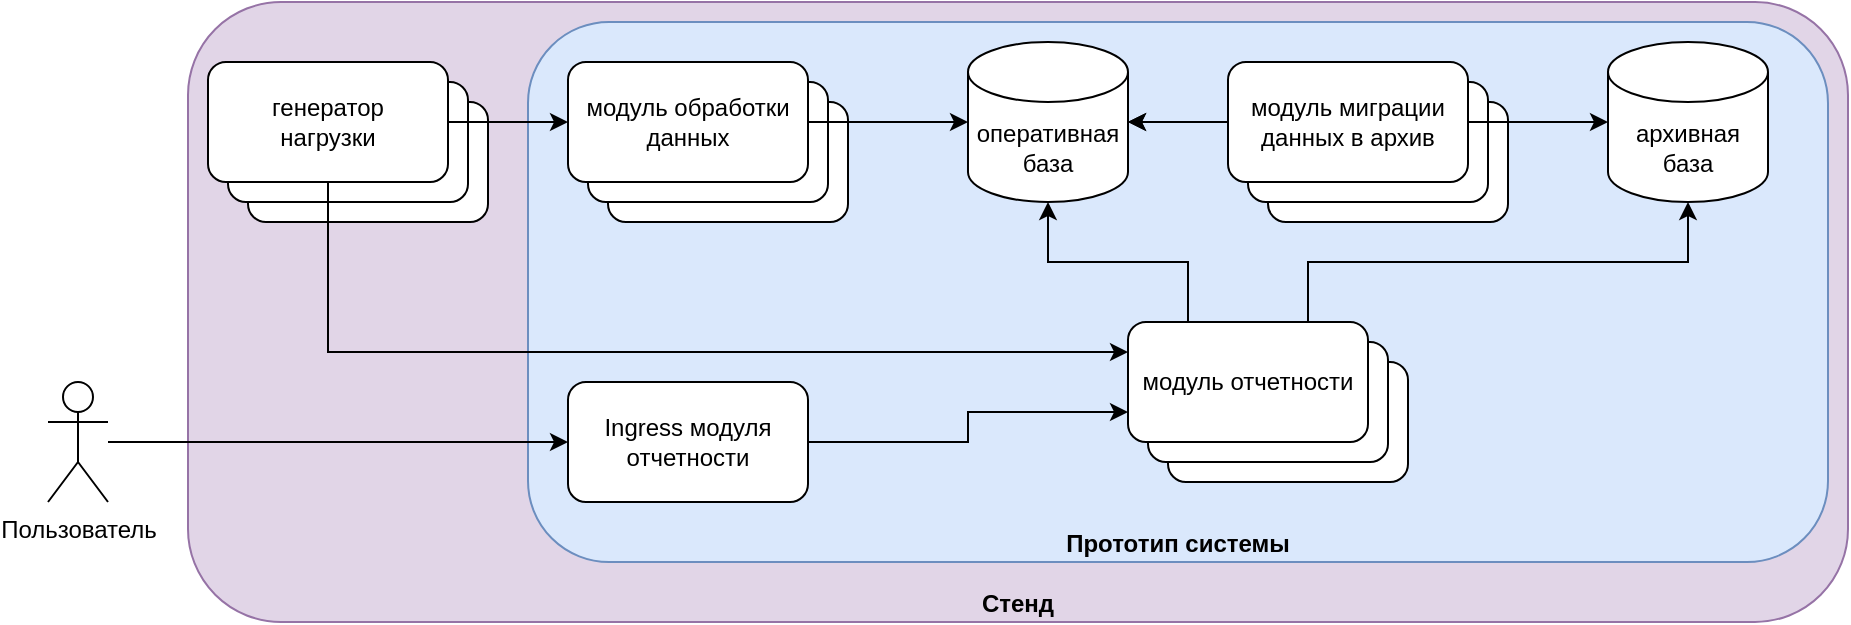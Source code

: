<mxfile version="18.0.4" type="device"><diagram id="qk9veqXRGjvEnQKC8jYJ" name="Page-1"><mxGraphModel dx="1106" dy="1146" grid="1" gridSize="10" guides="1" tooltips="1" connect="1" arrows="1" fold="1" page="1" pageScale="1" pageWidth="827" pageHeight="1169" math="0" shadow="0"><root><mxCell id="0"/><mxCell id="1" parent="0"/><mxCell id="bKzzQ_pGFXSIKw0-r2DF-5" value="Стенд" style="rounded=1;whiteSpace=wrap;html=1;verticalAlign=bottom;fontStyle=1;fillColor=#e1d5e7;strokeColor=#9673a6;" vertex="1" parent="1"><mxGeometry x="110" width="830" height="310" as="geometry"/></mxCell><mxCell id="bKzzQ_pGFXSIKw0-r2DF-4" value="&lt;b&gt;Прототип системы&lt;/b&gt;" style="rounded=1;whiteSpace=wrap;html=1;verticalAlign=bottom;align=center;fillColor=#dae8fc;strokeColor=#6c8ebf;" vertex="1" parent="1"><mxGeometry x="280" y="10" width="650" height="270" as="geometry"/></mxCell><mxCell id="VdLZSExxEd595D-vbKy8-20" value="отчетная система" style="rounded=1;whiteSpace=wrap;html=1;" parent="1" vertex="1"><mxGeometry x="600" y="180" width="120" height="60" as="geometry"/></mxCell><mxCell id="VdLZSExxEd595D-vbKy8-19" value="отчетная система" style="rounded=1;whiteSpace=wrap;html=1;" parent="1" vertex="1"><mxGeometry x="590" y="170" width="120" height="60" as="geometry"/></mxCell><mxCell id="VdLZSExxEd595D-vbKy8-23" value="прием данных" style="rounded=1;whiteSpace=wrap;html=1;" parent="1" vertex="1"><mxGeometry x="320" y="50" width="120" height="60" as="geometry"/></mxCell><mxCell id="VdLZSExxEd595D-vbKy8-21" value="прием данных" style="rounded=1;whiteSpace=wrap;html=1;" parent="1" vertex="1"><mxGeometry x="310" y="40" width="120" height="60" as="geometry"/></mxCell><mxCell id="VdLZSExxEd595D-vbKy8-24" value="" style="rounded=1;whiteSpace=wrap;html=1;" parent="1" vertex="1"><mxGeometry x="650" y="50" width="120" height="60" as="geometry"/></mxCell><mxCell id="VdLZSExxEd595D-vbKy8-25" value="" style="rounded=1;whiteSpace=wrap;html=1;" parent="1" vertex="1"><mxGeometry x="640" y="40" width="120" height="60" as="geometry"/></mxCell><mxCell id="VdLZSExxEd595D-vbKy8-1" value="" style="rounded=1;whiteSpace=wrap;html=1;" parent="1" vertex="1"><mxGeometry x="140" y="50" width="120" height="60" as="geometry"/></mxCell><mxCell id="VdLZSExxEd595D-vbKy8-2" value="" style="rounded=1;whiteSpace=wrap;html=1;" parent="1" vertex="1"><mxGeometry x="130" y="40" width="120" height="60" as="geometry"/></mxCell><mxCell id="VdLZSExxEd595D-vbKy8-10" style="edgeStyle=orthogonalEdgeStyle;rounded=0;orthogonalLoop=1;jettySize=auto;html=1;entryX=0;entryY=0.5;entryDx=0;entryDy=0;" parent="1" source="VdLZSExxEd595D-vbKy8-3" target="VdLZSExxEd595D-vbKy8-4" edge="1"><mxGeometry relative="1" as="geometry"/></mxCell><mxCell id="bKzzQ_pGFXSIKw0-r2DF-1" style="edgeStyle=orthogonalEdgeStyle;rounded=0;orthogonalLoop=1;jettySize=auto;html=1;entryX=0;entryY=0.25;entryDx=0;entryDy=0;exitX=0.5;exitY=1;exitDx=0;exitDy=0;" edge="1" parent="1" source="VdLZSExxEd595D-vbKy8-3" target="VdLZSExxEd595D-vbKy8-8"><mxGeometry relative="1" as="geometry"/></mxCell><mxCell id="VdLZSExxEd595D-vbKy8-3" value="генератор&lt;br&gt;нагрузки" style="rounded=1;whiteSpace=wrap;html=1;" parent="1" vertex="1"><mxGeometry x="120" y="30" width="120" height="60" as="geometry"/></mxCell><mxCell id="VdLZSExxEd595D-vbKy8-11" style="edgeStyle=orthogonalEdgeStyle;rounded=0;orthogonalLoop=1;jettySize=auto;html=1;entryX=0;entryY=0.5;entryDx=0;entryDy=0;entryPerimeter=0;" parent="1" source="VdLZSExxEd595D-vbKy8-4" target="VdLZSExxEd595D-vbKy8-5" edge="1"><mxGeometry relative="1" as="geometry"/></mxCell><mxCell id="VdLZSExxEd595D-vbKy8-4" value="модуль обработки данных" style="rounded=1;whiteSpace=wrap;html=1;" parent="1" vertex="1"><mxGeometry x="300" y="30" width="120" height="60" as="geometry"/></mxCell><mxCell id="VdLZSExxEd595D-vbKy8-5" value="оперативная&lt;br&gt;база" style="shape=cylinder3;whiteSpace=wrap;html=1;boundedLbl=1;backgroundOutline=1;size=15;" parent="1" vertex="1"><mxGeometry x="500" y="20" width="80" height="80" as="geometry"/></mxCell><mxCell id="VdLZSExxEd595D-vbKy8-12" style="edgeStyle=orthogonalEdgeStyle;rounded=0;orthogonalLoop=1;jettySize=auto;html=1;entryX=1;entryY=0.5;entryDx=0;entryDy=0;entryPerimeter=0;" parent="1" source="VdLZSExxEd595D-vbKy8-6" target="VdLZSExxEd595D-vbKy8-5" edge="1"><mxGeometry relative="1" as="geometry"/></mxCell><mxCell id="VdLZSExxEd595D-vbKy8-13" style="edgeStyle=orthogonalEdgeStyle;rounded=0;orthogonalLoop=1;jettySize=auto;html=1;entryX=0;entryY=0.5;entryDx=0;entryDy=0;entryPerimeter=0;" parent="1" source="VdLZSExxEd595D-vbKy8-6" target="VdLZSExxEd595D-vbKy8-7" edge="1"><mxGeometry relative="1" as="geometry"/></mxCell><mxCell id="VdLZSExxEd595D-vbKy8-26" value="" style="edgeStyle=orthogonalEdgeStyle;rounded=0;orthogonalLoop=1;jettySize=auto;html=1;" parent="1" source="VdLZSExxEd595D-vbKy8-6" target="VdLZSExxEd595D-vbKy8-5" edge="1"><mxGeometry relative="1" as="geometry"/></mxCell><mxCell id="VdLZSExxEd595D-vbKy8-6" value="модуль миграции &lt;br&gt;данных в архив" style="rounded=1;whiteSpace=wrap;html=1;" parent="1" vertex="1"><mxGeometry x="630" y="30" width="120" height="60" as="geometry"/></mxCell><mxCell id="VdLZSExxEd595D-vbKy8-7" value="архивная&lt;br&gt;база" style="shape=cylinder3;whiteSpace=wrap;html=1;boundedLbl=1;backgroundOutline=1;size=15;" parent="1" vertex="1"><mxGeometry x="820" y="20" width="80" height="80" as="geometry"/></mxCell><mxCell id="VdLZSExxEd595D-vbKy8-14" style="edgeStyle=orthogonalEdgeStyle;rounded=0;orthogonalLoop=1;jettySize=auto;html=1;entryX=0.5;entryY=1;entryDx=0;entryDy=0;entryPerimeter=0;exitX=0.25;exitY=0;exitDx=0;exitDy=0;" parent="1" source="VdLZSExxEd595D-vbKy8-8" target="VdLZSExxEd595D-vbKy8-5" edge="1"><mxGeometry relative="1" as="geometry"/></mxCell><mxCell id="VdLZSExxEd595D-vbKy8-15" style="edgeStyle=orthogonalEdgeStyle;rounded=0;orthogonalLoop=1;jettySize=auto;html=1;entryX=0.5;entryY=1;entryDx=0;entryDy=0;entryPerimeter=0;exitX=0.75;exitY=0;exitDx=0;exitDy=0;" parent="1" source="VdLZSExxEd595D-vbKy8-8" target="VdLZSExxEd595D-vbKy8-7" edge="1"><mxGeometry relative="1" as="geometry"/></mxCell><mxCell id="VdLZSExxEd595D-vbKy8-8" value="модуль отчетности" style="rounded=1;whiteSpace=wrap;html=1;" parent="1" vertex="1"><mxGeometry x="580" y="160" width="120" height="60" as="geometry"/></mxCell><mxCell id="VdLZSExxEd595D-vbKy8-16" style="edgeStyle=orthogonalEdgeStyle;rounded=0;orthogonalLoop=1;jettySize=auto;html=1;entryX=0;entryY=0.5;entryDx=0;entryDy=0;" parent="1" source="VdLZSExxEd595D-vbKy8-9" edge="1" target="VdLZSExxEd595D-vbKy8-17"><mxGeometry relative="1" as="geometry"><mxPoint x="280" y="180" as="targetPoint"/></mxGeometry></mxCell><mxCell id="VdLZSExxEd595D-vbKy8-9" value="Пользователь" style="shape=umlActor;verticalLabelPosition=bottom;verticalAlign=top;html=1;outlineConnect=0;" parent="1" vertex="1"><mxGeometry x="40" y="190" width="30" height="60" as="geometry"/></mxCell><mxCell id="VdLZSExxEd595D-vbKy8-18" style="edgeStyle=orthogonalEdgeStyle;rounded=0;orthogonalLoop=1;jettySize=auto;html=1;entryX=0;entryY=0.75;entryDx=0;entryDy=0;" parent="1" source="VdLZSExxEd595D-vbKy8-17" target="VdLZSExxEd595D-vbKy8-8" edge="1"><mxGeometry relative="1" as="geometry"/></mxCell><mxCell id="VdLZSExxEd595D-vbKy8-17" value="Ingress модуля отчетности" style="rounded=1;whiteSpace=wrap;html=1;" parent="1" vertex="1"><mxGeometry x="300" y="190" width="120" height="60" as="geometry"/></mxCell></root></mxGraphModel></diagram></mxfile>